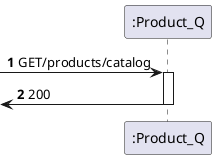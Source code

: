 @startuml
'https://plantuml.com/sequence-diagram

autonumber

participant ":Product_Q" as pro

-> pro: GET/products/catalog
activate pro
[<- pro: 200
deactivate pro

@enduml